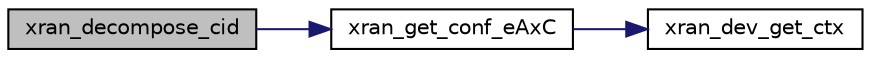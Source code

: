 digraph "xran_decompose_cid"
{
 // LATEX_PDF_SIZE
  edge [fontname="Helvetica",fontsize="10",labelfontname="Helvetica",labelfontsize="10"];
  node [fontname="Helvetica",fontsize="10",shape=record];
  rankdir="LR";
  Node1 [label="xran_decompose_cid",height=0.2,width=0.4,color="black", fillcolor="grey75", style="filled", fontcolor="black",tooltip="Decompose ecpriRtcid/ecpriPcid."];
  Node1 -> Node2 [color="midnightblue",fontsize="10",style="solid",fontname="Helvetica"];
  Node2 [label="xran_get_conf_eAxC",height=0.2,width=0.4,color="black", fillcolor="white", style="filled",URL="$xran__common_8h.html#a761e3947dcc547008a12a9cca10b1ea0",tooltip="Get the configuration of eAxC ID."];
  Node2 -> Node3 [color="midnightblue",fontsize="10",style="solid",fontname="Helvetica"];
  Node3 [label="xran_dev_get_ctx",height=0.2,width=0.4,color="black", fillcolor="white", style="filled",URL="$xran__main_8c.html#aa09e72e94d2a1d891e86f4c09b0f8b21",tooltip=" "];
}
